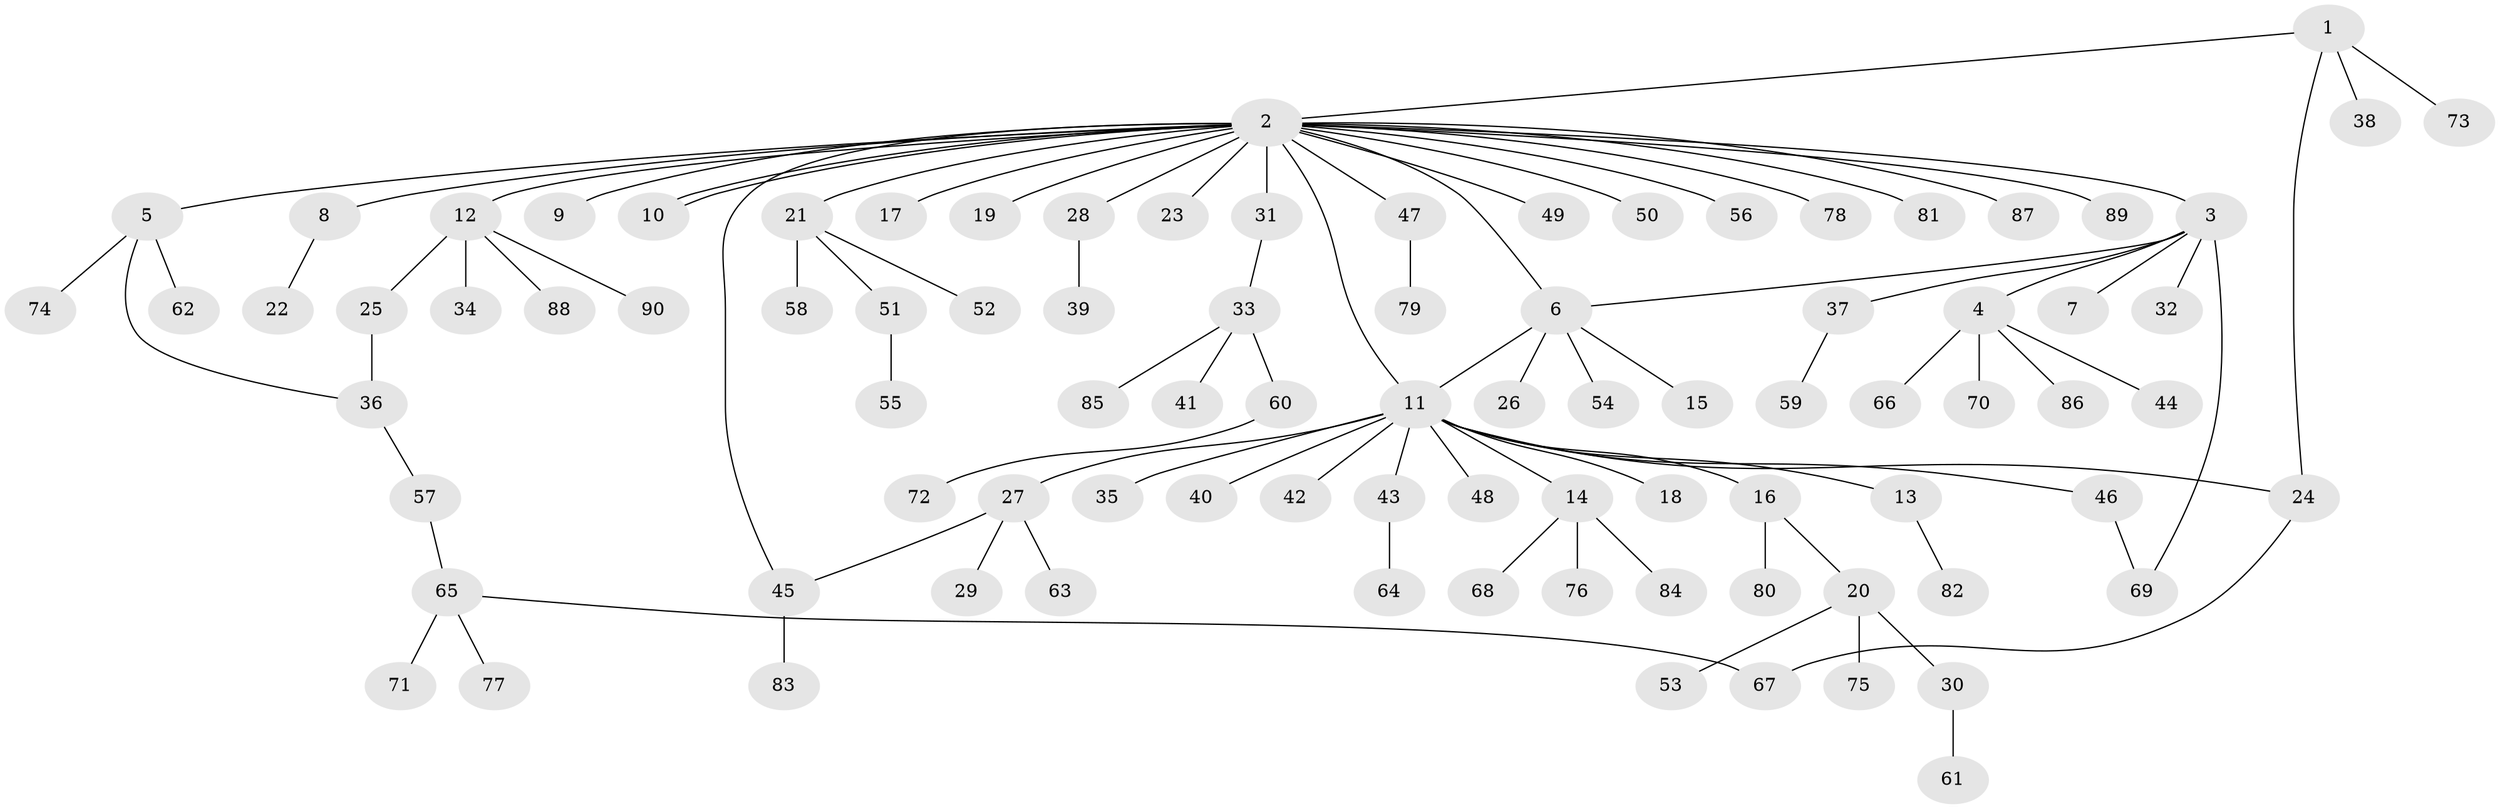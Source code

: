 // Generated by graph-tools (version 1.1) at 2025/35/03/09/25 02:35:51]
// undirected, 90 vertices, 97 edges
graph export_dot {
graph [start="1"]
  node [color=gray90,style=filled];
  1;
  2;
  3;
  4;
  5;
  6;
  7;
  8;
  9;
  10;
  11;
  12;
  13;
  14;
  15;
  16;
  17;
  18;
  19;
  20;
  21;
  22;
  23;
  24;
  25;
  26;
  27;
  28;
  29;
  30;
  31;
  32;
  33;
  34;
  35;
  36;
  37;
  38;
  39;
  40;
  41;
  42;
  43;
  44;
  45;
  46;
  47;
  48;
  49;
  50;
  51;
  52;
  53;
  54;
  55;
  56;
  57;
  58;
  59;
  60;
  61;
  62;
  63;
  64;
  65;
  66;
  67;
  68;
  69;
  70;
  71;
  72;
  73;
  74;
  75;
  76;
  77;
  78;
  79;
  80;
  81;
  82;
  83;
  84;
  85;
  86;
  87;
  88;
  89;
  90;
  1 -- 2;
  1 -- 24;
  1 -- 38;
  1 -- 73;
  2 -- 3;
  2 -- 5;
  2 -- 6;
  2 -- 8;
  2 -- 9;
  2 -- 10;
  2 -- 10;
  2 -- 11;
  2 -- 12;
  2 -- 17;
  2 -- 19;
  2 -- 21;
  2 -- 23;
  2 -- 28;
  2 -- 31;
  2 -- 45;
  2 -- 47;
  2 -- 49;
  2 -- 50;
  2 -- 56;
  2 -- 78;
  2 -- 81;
  2 -- 87;
  2 -- 89;
  3 -- 4;
  3 -- 6;
  3 -- 7;
  3 -- 32;
  3 -- 37;
  3 -- 69;
  4 -- 44;
  4 -- 66;
  4 -- 70;
  4 -- 86;
  5 -- 36;
  5 -- 62;
  5 -- 74;
  6 -- 11;
  6 -- 15;
  6 -- 26;
  6 -- 54;
  8 -- 22;
  11 -- 13;
  11 -- 14;
  11 -- 16;
  11 -- 18;
  11 -- 24;
  11 -- 27;
  11 -- 35;
  11 -- 40;
  11 -- 42;
  11 -- 43;
  11 -- 46;
  11 -- 48;
  12 -- 25;
  12 -- 34;
  12 -- 88;
  12 -- 90;
  13 -- 82;
  14 -- 68;
  14 -- 76;
  14 -- 84;
  16 -- 20;
  16 -- 80;
  20 -- 30;
  20 -- 53;
  20 -- 75;
  21 -- 51;
  21 -- 52;
  21 -- 58;
  24 -- 67;
  25 -- 36;
  27 -- 29;
  27 -- 45;
  27 -- 63;
  28 -- 39;
  30 -- 61;
  31 -- 33;
  33 -- 41;
  33 -- 60;
  33 -- 85;
  36 -- 57;
  37 -- 59;
  43 -- 64;
  45 -- 83;
  46 -- 69;
  47 -- 79;
  51 -- 55;
  57 -- 65;
  60 -- 72;
  65 -- 67;
  65 -- 71;
  65 -- 77;
}
